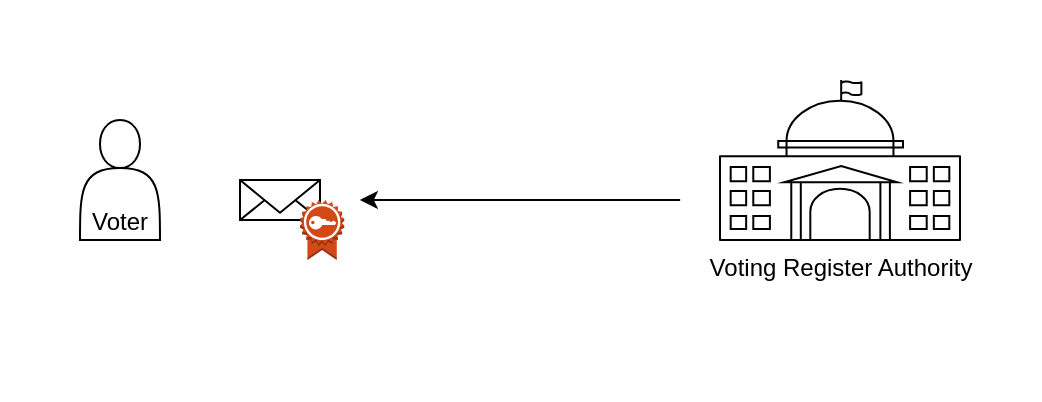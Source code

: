<mxfile version="17.4.2" type="device"><diagram id="sNld3rZ4JpTNLqk1yw6c" name="Page-1"><mxGraphModel dx="538" dy="477" grid="1" gridSize="10" guides="1" tooltips="1" connect="1" arrows="1" fold="1" page="1" pageScale="1" pageWidth="1169" pageHeight="827" math="0" shadow="0"><root><mxCell id="0"/><mxCell id="1" parent="0"/><mxCell id="2njohlSXD5fkP9xctuT4-1" value="" style="rounded=0;whiteSpace=wrap;html=1;fontColor=none;fillColor=none;strokeColor=none;" parent="1" vertex="1"><mxGeometry x="80" y="160" width="520" height="200" as="geometry"/></mxCell><mxCell id="AUIPKvOtoZbsu5eekdwB-1" value="Voter" style="shape=actor;whiteSpace=wrap;html=1;verticalAlign=bottom;fillColor=none;" parent="1" vertex="1"><mxGeometry x="120" y="220" width="40" height="60" as="geometry"/></mxCell><mxCell id="AUIPKvOtoZbsu5eekdwB-2" value="Voting Register Authority" style="shape=mxgraph.cisco.buildings.government_building;html=1;pointerEvents=1;dashed=0;fillColor=none;strokeColor=#000000;strokeWidth=1;verticalLabelPosition=bottom;verticalAlign=top;align=center;outlineConnect=0;" parent="1" vertex="1"><mxGeometry x="440" y="200" width="120" height="80" as="geometry"/></mxCell><mxCell id="AUIPKvOtoZbsu5eekdwB-6" value="" style="html=1;verticalLabelPosition=bottom;align=center;labelBackgroundColor=#ffffff;verticalAlign=top;strokeWidth=1;strokeColor=#000000;shadow=0;dashed=0;shape=mxgraph.ios7.icons.mail;fillColor=none;" parent="1" vertex="1"><mxGeometry x="200" y="250" width="40" height="20" as="geometry"/></mxCell><mxCell id="AUIPKvOtoZbsu5eekdwB-11" value="" style="outlineConnect=0;dashed=0;verticalLabelPosition=bottom;verticalAlign=top;align=center;html=1;shape=mxgraph.aws3.certificate;fillColor=#D34817;gradientColor=none;strokeColor=default;strokeWidth=1;" parent="1" vertex="1"><mxGeometry x="230" y="260" width="22.11" height="30" as="geometry"/></mxCell><mxCell id="DpNGr_axWYgbfNSDy8Qh-1" value="" style="endArrow=classic;html=1;rounded=0;fontColor=none;entryX=0.346;entryY=0.5;entryDx=0;entryDy=0;entryPerimeter=0;exitX=0.654;exitY=0.5;exitDx=0;exitDy=0;exitPerimeter=0;" edge="1" parent="1" source="2njohlSXD5fkP9xctuT4-1" target="2njohlSXD5fkP9xctuT4-1"><mxGeometry width="50" height="50" relative="1" as="geometry"><mxPoint x="340" y="350" as="sourcePoint"/><mxPoint x="390" y="300" as="targetPoint"/></mxGeometry></mxCell></root></mxGraphModel></diagram></mxfile>